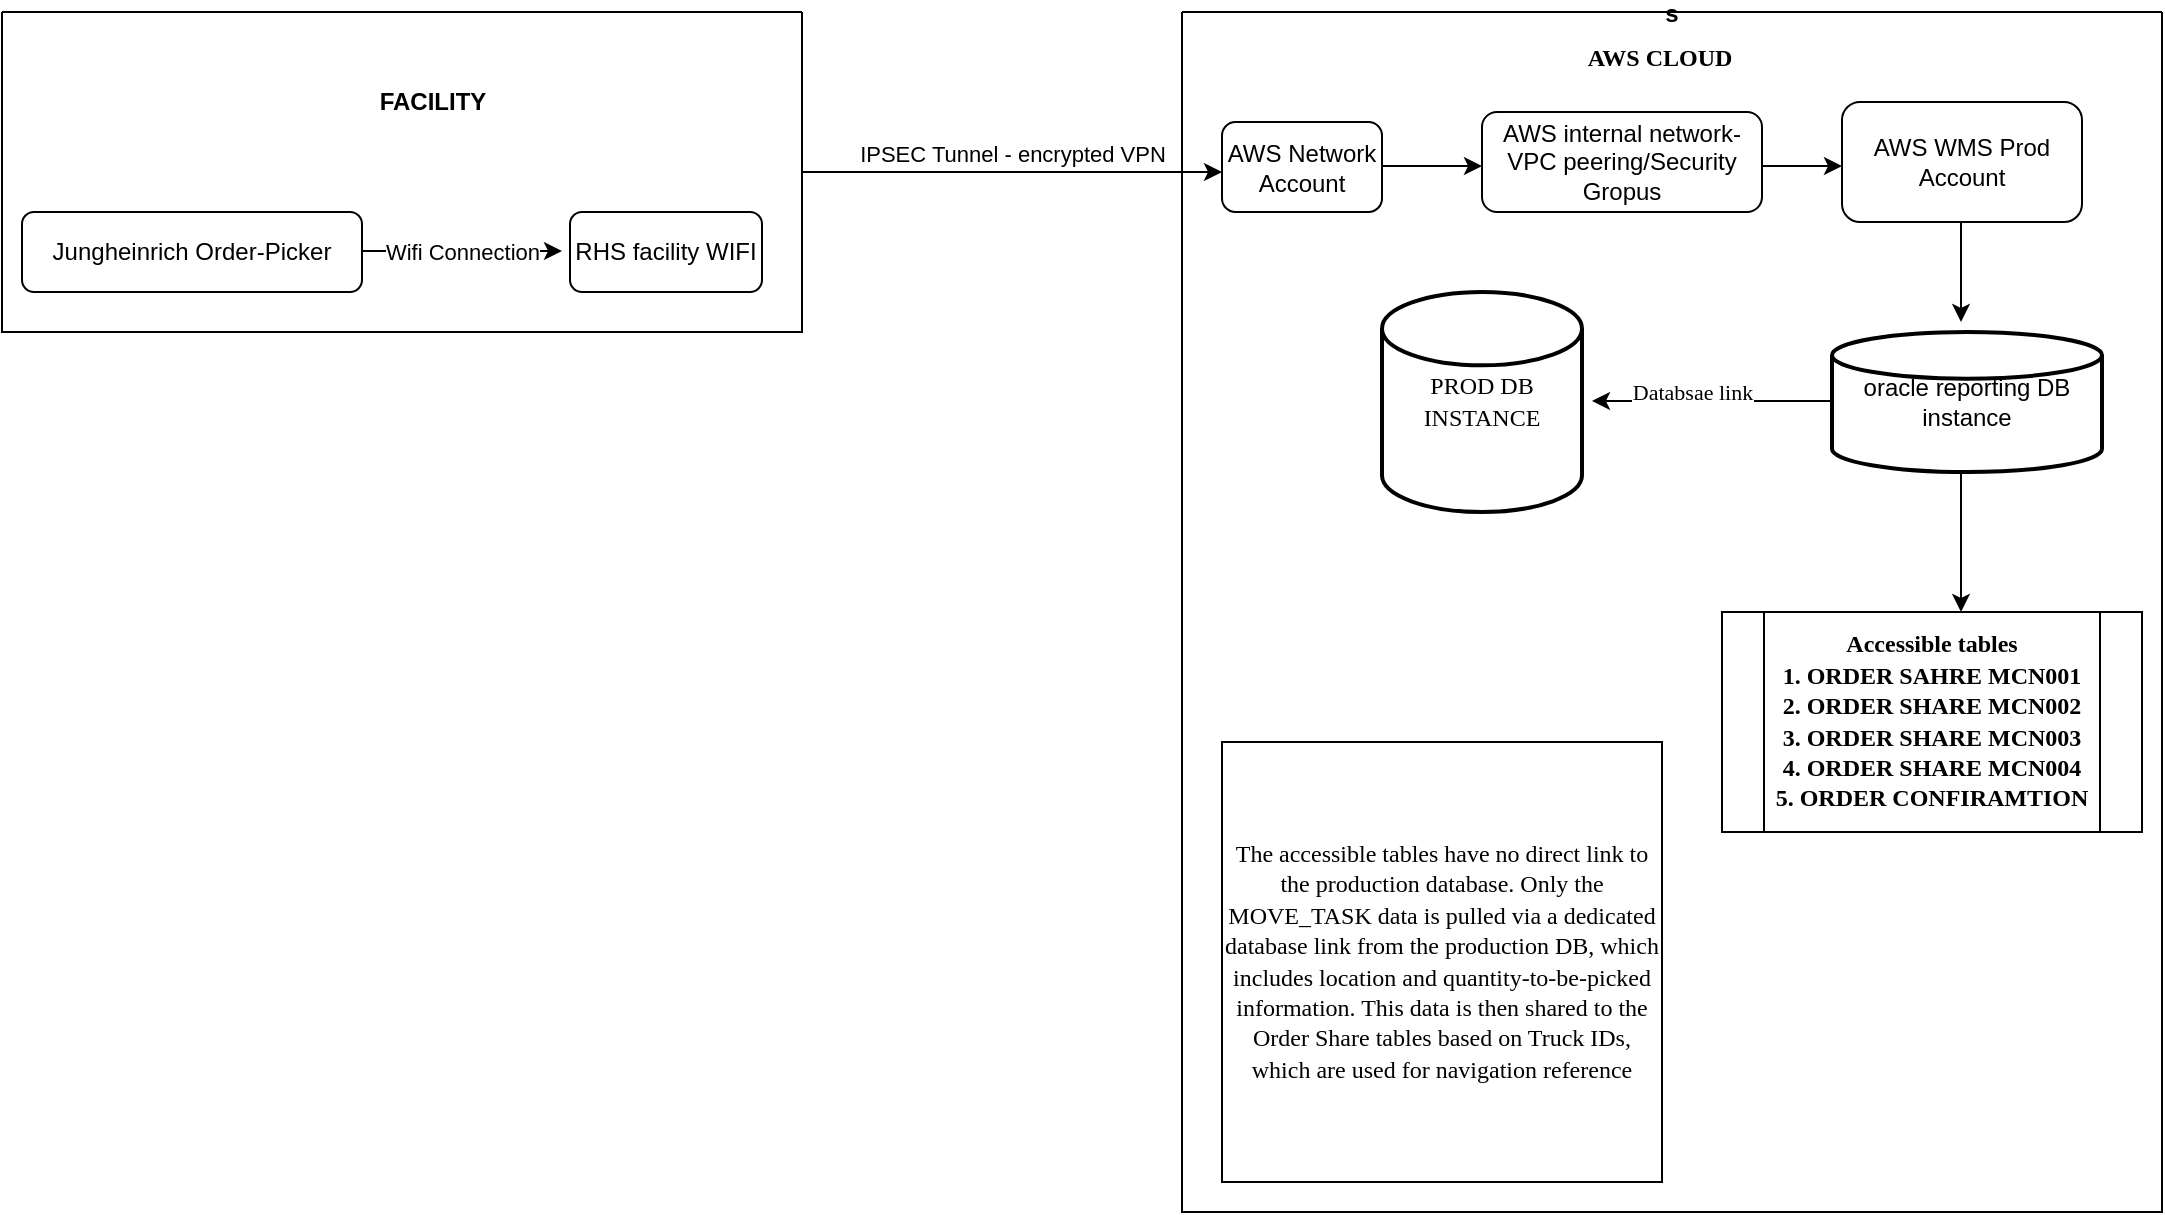 <mxfile version="26.3.0">
  <diagram id="C5RBs43oDa-KdzZeNtuy" name="Page-1">
    <mxGraphModel dx="2245" dy="786" grid="1" gridSize="10" guides="1" tooltips="1" connect="1" arrows="1" fold="1" page="1" pageScale="1" pageWidth="827" pageHeight="1169" math="0" shadow="0">
      <root>
        <mxCell id="WIyWlLk6GJQsqaUBKTNV-0" />
        <mxCell id="WIyWlLk6GJQsqaUBKTNV-1" parent="WIyWlLk6GJQsqaUBKTNV-0" />
        <mxCell id="QDYLRVPtkDUm3GfCSulV-8" value="" style="swimlane;startSize=0;" parent="WIyWlLk6GJQsqaUBKTNV-1" vertex="1">
          <mxGeometry x="-550" y="120" width="400" height="160" as="geometry" />
        </mxCell>
        <mxCell id="QDYLRVPtkDUm3GfCSulV-15" value="" style="endArrow=classic;html=1;rounded=0;" parent="QDYLRVPtkDUm3GfCSulV-8" edge="1">
          <mxGeometry relative="1" as="geometry">
            <mxPoint x="180" y="119.5" as="sourcePoint" />
            <mxPoint x="280" y="119.5" as="targetPoint" />
          </mxGeometry>
        </mxCell>
        <mxCell id="QDYLRVPtkDUm3GfCSulV-16" value="Wifi Connection" style="edgeLabel;resizable=0;html=1;;align=center;verticalAlign=middle;" parent="QDYLRVPtkDUm3GfCSulV-15" connectable="0" vertex="1">
          <mxGeometry relative="1" as="geometry" />
        </mxCell>
        <mxCell id="QDYLRVPtkDUm3GfCSulV-21" value="RHS facility WIFI" style="rounded=1;whiteSpace=wrap;html=1;" parent="QDYLRVPtkDUm3GfCSulV-8" vertex="1">
          <mxGeometry x="284" y="100" width="96" height="40" as="geometry" />
        </mxCell>
        <mxCell id="QDYLRVPtkDUm3GfCSulV-22" value="&lt;b&gt;FACILITY&lt;/b&gt;" style="text;html=1;align=center;verticalAlign=middle;resizable=0;points=[];autosize=1;strokeColor=none;fillColor=none;" parent="QDYLRVPtkDUm3GfCSulV-8" vertex="1">
          <mxGeometry x="175" y="30" width="80" height="30" as="geometry" />
        </mxCell>
        <mxCell id="WIyWlLk6GJQsqaUBKTNV-3" value="Jungheinrich Order-Picker" style="rounded=1;whiteSpace=wrap;html=1;fontSize=12;glass=0;strokeWidth=1;shadow=0;" parent="QDYLRVPtkDUm3GfCSulV-8" vertex="1">
          <mxGeometry x="10" y="100" width="170" height="40" as="geometry" />
        </mxCell>
        <mxCell id="QDYLRVPtkDUm3GfCSulV-25" value="s" style="swimlane;startSize=0;" parent="WIyWlLk6GJQsqaUBKTNV-1" vertex="1">
          <mxGeometry x="40" y="120" width="490" height="600" as="geometry" />
        </mxCell>
        <mxCell id="QDYLRVPtkDUm3GfCSulV-29" value="AWS Network Account" style="rounded=1;whiteSpace=wrap;html=1;" parent="QDYLRVPtkDUm3GfCSulV-25" vertex="1">
          <mxGeometry x="20" y="55" width="80" height="45" as="geometry" />
        </mxCell>
        <mxCell id="QDYLRVPtkDUm3GfCSulV-30" value="AWS internal network-VPC peering/Security Gropus" style="rounded=1;whiteSpace=wrap;html=1;" parent="QDYLRVPtkDUm3GfCSulV-25" vertex="1">
          <mxGeometry x="150" y="50" width="140" height="50" as="geometry" />
        </mxCell>
        <mxCell id="QDYLRVPtkDUm3GfCSulV-32" value="" style="edgeStyle=none;orthogonalLoop=1;jettySize=auto;html=1;rounded=0;" parent="QDYLRVPtkDUm3GfCSulV-25" edge="1">
          <mxGeometry width="100" relative="1" as="geometry">
            <mxPoint x="100" y="77" as="sourcePoint" />
            <mxPoint x="150" y="77" as="targetPoint" />
            <Array as="points" />
          </mxGeometry>
        </mxCell>
        <mxCell id="QDYLRVPtkDUm3GfCSulV-35" value="AWS WMS Prod Account" style="rounded=1;whiteSpace=wrap;html=1;" parent="QDYLRVPtkDUm3GfCSulV-25" vertex="1">
          <mxGeometry x="330" y="45" width="120" height="60" as="geometry" />
        </mxCell>
        <mxCell id="QDYLRVPtkDUm3GfCSulV-37" value="oracle reporting DB instance" style="strokeWidth=2;html=1;shape=mxgraph.flowchart.database;whiteSpace=wrap;" parent="QDYLRVPtkDUm3GfCSulV-25" vertex="1">
          <mxGeometry x="325" y="160" width="135" height="70" as="geometry" />
        </mxCell>
        <mxCell id="QDYLRVPtkDUm3GfCSulV-48" value="" style="endArrow=classic;html=1;rounded=0;hachureGap=4;fontFamily=Architects Daughter;fontSource=https%3A%2F%2Ffonts.googleapis.com%2Fcss%3Ffamily%3DArchitects%2BDaughter;strokeColor=default;" parent="QDYLRVPtkDUm3GfCSulV-25" edge="1">
          <mxGeometry width="50" height="50" relative="1" as="geometry">
            <mxPoint x="389.5" y="105" as="sourcePoint" />
            <mxPoint x="389.5" y="155" as="targetPoint" />
          </mxGeometry>
        </mxCell>
        <mxCell id="QDYLRVPtkDUm3GfCSulV-66" value="" style="endArrow=classic;html=1;rounded=0;hachureGap=4;fontFamily=Architects Daughter;fontSource=https%3A%2F%2Ffonts.googleapis.com%2Fcss%3Ffamily%3DArchitects%2BDaughter;" parent="QDYLRVPtkDUm3GfCSulV-25" edge="1">
          <mxGeometry relative="1" as="geometry">
            <mxPoint x="325" y="194.5" as="sourcePoint" />
            <mxPoint x="205" y="194.5" as="targetPoint" />
          </mxGeometry>
        </mxCell>
        <mxCell id="QDYLRVPtkDUm3GfCSulV-67" value="&lt;font face=&quot;Times New Roman&quot;&gt;Databsae link&lt;/font&gt;" style="edgeLabel;resizable=0;html=1;;align=center;verticalAlign=middle;sketch=1;hachureGap=4;jiggle=2;curveFitting=1;fontFamily=Architects Daughter;fontSource=https%3A%2F%2Ffonts.googleapis.com%2Fcss%3Ffamily%3DArchitects%2BDaughter;" parent="QDYLRVPtkDUm3GfCSulV-66" connectable="0" vertex="1">
          <mxGeometry relative="1" as="geometry">
            <mxPoint x="-10" y="-5" as="offset" />
          </mxGeometry>
        </mxCell>
        <mxCell id="QDYLRVPtkDUm3GfCSulV-72" value="&lt;font face=&quot;Times New Roman&quot;&gt;PROD DB INSTANCE&lt;/font&gt;" style="strokeWidth=2;html=1;shape=mxgraph.flowchart.database;whiteSpace=wrap;hachureGap=4;fontFamily=Architects Daughter;fontSource=https%3A%2F%2Ffonts.googleapis.com%2Fcss%3Ffamily%3DArchitects%2BDaughter;" parent="QDYLRVPtkDUm3GfCSulV-25" vertex="1">
          <mxGeometry x="100" y="140" width="100" height="110" as="geometry" />
        </mxCell>
        <mxCell id="QDYLRVPtkDUm3GfCSulV-74" value="" style="endArrow=classic;html=1;rounded=0;hachureGap=4;fontFamily=Architects Daughter;fontSource=https%3A%2F%2Ffonts.googleapis.com%2Fcss%3Ffamily%3DArchitects%2BDaughter;" parent="QDYLRVPtkDUm3GfCSulV-25" edge="1">
          <mxGeometry width="50" height="50" relative="1" as="geometry">
            <mxPoint x="389.5" y="230" as="sourcePoint" />
            <mxPoint x="389.5" y="300" as="targetPoint" />
          </mxGeometry>
        </mxCell>
        <mxCell id="QDYLRVPtkDUm3GfCSulV-75" value="&lt;div&gt;&lt;font face=&quot;Times New Roman&quot;&gt;&lt;b&gt;Accessible tables&lt;/b&gt;&lt;/font&gt;&lt;/div&gt;&lt;div&gt;&lt;font face=&quot;Times New Roman&quot;&gt;&lt;b&gt;1. ORDER SAHRE MCN001&lt;/b&gt;&lt;/font&gt;&lt;/div&gt;&lt;div&gt;&lt;font face=&quot;Times New Roman&quot;&gt;&lt;b&gt;2. ORDER SHARE MCN002&lt;/b&gt;&lt;/font&gt;&lt;/div&gt;&lt;div&gt;&lt;font face=&quot;Times New Roman&quot;&gt;&lt;b&gt;3. ORDER SHARE MCN003&lt;/b&gt;&lt;/font&gt;&lt;/div&gt;&lt;div&gt;&lt;font face=&quot;Times New Roman&quot;&gt;&lt;b&gt;4. ORDER SHARE MCN004&lt;/b&gt;&lt;/font&gt;&lt;/div&gt;&lt;div&gt;&lt;font face=&quot;Times New Roman&quot;&gt;&lt;b&gt;5. ORDER CONFIRAMTION&lt;/b&gt;&lt;/font&gt;&lt;/div&gt;" style="shape=process;whiteSpace=wrap;html=1;backgroundOutline=1;hachureGap=4;fontFamily=Architects Daughter;fontSource=https%3A%2F%2Ffonts.googleapis.com%2Fcss%3Ffamily%3DArchitects%2BDaughter;" parent="QDYLRVPtkDUm3GfCSulV-25" vertex="1">
          <mxGeometry x="270" y="300" width="210" height="110" as="geometry" />
        </mxCell>
        <mxCell id="QDYLRVPtkDUm3GfCSulV-76" value="&lt;font face=&quot;Times New Roman&quot;&gt;The accessible tables have no direct link to the production database. Only the MOVE_TASK data is pulled via a dedicated database link from the production DB, which includes location and quantity-to-be-picked information. This data is then shared to the Order Share tables based on Truck IDs, which are used for navigation reference&lt;/font&gt;" style="whiteSpace=wrap;html=1;aspect=fixed;hachureGap=4;fontFamily=Architects Daughter;fontSource=https%3A%2F%2Ffonts.googleapis.com%2Fcss%3Ffamily%3DArchitects%2BDaughter;" parent="QDYLRVPtkDUm3GfCSulV-25" vertex="1">
          <mxGeometry x="20" y="365" width="220" height="220" as="geometry" />
        </mxCell>
        <mxCell id="QDYLRVPtkDUm3GfCSulV-77" value="&lt;font face=&quot;Times New Roman&quot;&gt;&lt;b&gt;AWS CLOUD&amp;nbsp;&lt;/b&gt;&lt;/font&gt;" style="text;html=1;align=center;verticalAlign=middle;resizable=0;points=[];autosize=1;strokeColor=none;fillColor=none;fontFamily=Architects Daughter;fontSource=https%3A%2F%2Ffonts.googleapis.com%2Fcss%3Ffamily%3DArchitects%2BDaughter;" parent="QDYLRVPtkDUm3GfCSulV-25" vertex="1">
          <mxGeometry x="190" y="8" width="100" height="30" as="geometry" />
        </mxCell>
        <mxCell id="QDYLRVPtkDUm3GfCSulV-36" value="" style="edgeStyle=none;orthogonalLoop=1;jettySize=auto;html=1;rounded=0;" parent="QDYLRVPtkDUm3GfCSulV-25" edge="1">
          <mxGeometry width="100" relative="1" as="geometry">
            <mxPoint x="290" y="77" as="sourcePoint" />
            <mxPoint x="330" y="77" as="targetPoint" />
            <Array as="points" />
          </mxGeometry>
        </mxCell>
        <mxCell id="QDYLRVPtkDUm3GfCSulV-26" value="" style="endArrow=classic;html=1;rounded=0;exitX=1;exitY=0.5;exitDx=0;exitDy=0;" parent="WIyWlLk6GJQsqaUBKTNV-1" source="QDYLRVPtkDUm3GfCSulV-8" edge="1">
          <mxGeometry relative="1" as="geometry">
            <mxPoint x="120" y="200.87" as="sourcePoint" />
            <mxPoint x="60" y="200" as="targetPoint" />
          </mxGeometry>
        </mxCell>
        <mxCell id="QDYLRVPtkDUm3GfCSulV-27" value="IPSEC Tunnel - encrypted VPN" style="edgeLabel;resizable=0;html=1;;align=center;verticalAlign=middle;" parent="QDYLRVPtkDUm3GfCSulV-26" connectable="0" vertex="1">
          <mxGeometry relative="1" as="geometry">
            <mxPoint y="-9" as="offset" />
          </mxGeometry>
        </mxCell>
      </root>
    </mxGraphModel>
  </diagram>
</mxfile>
